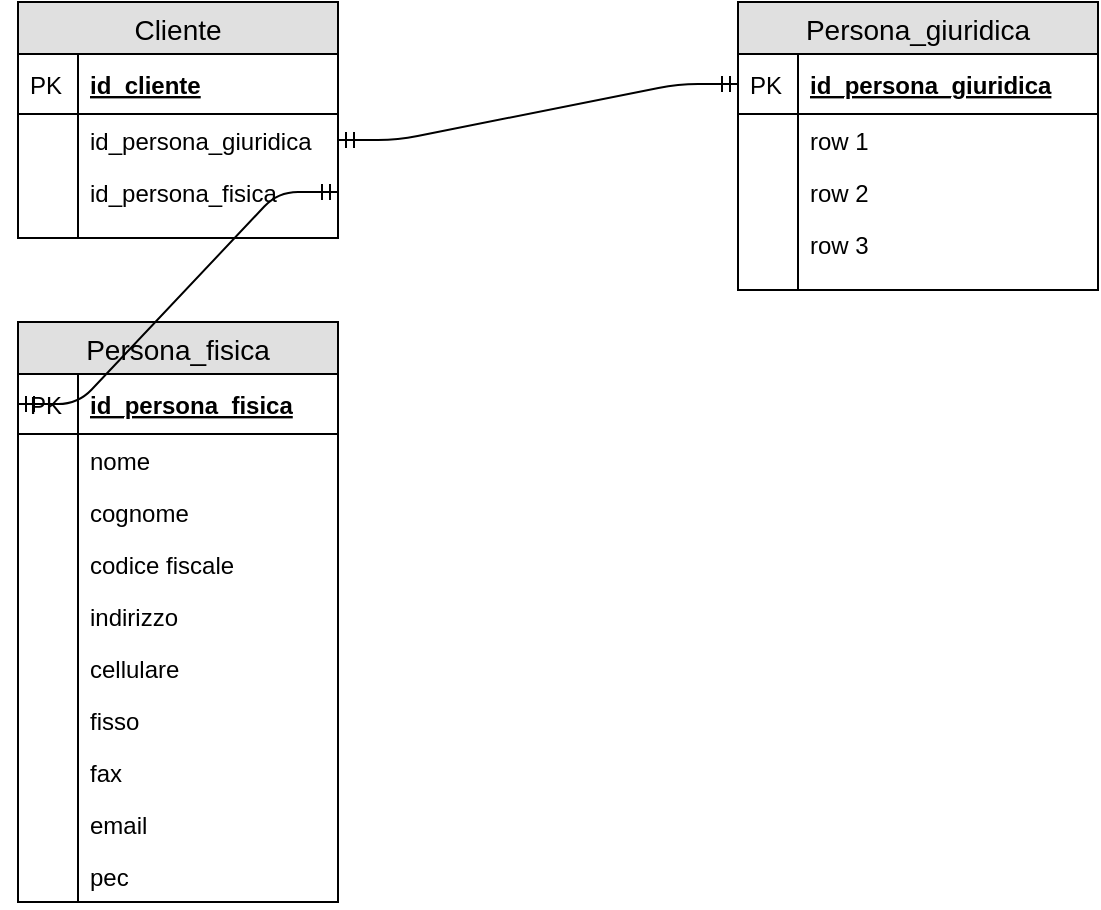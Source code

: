 <mxfile version="13.10.0" type="device" pages="2"><diagram id="ienAJ_AFTum6_xB5E_LQ" name="V1"><mxGraphModel dx="700" dy="868" grid="1" gridSize="10" guides="1" tooltips="1" connect="1" arrows="1" fold="1" page="1" pageScale="1" pageWidth="827" pageHeight="1169" math="0" shadow="0"><root><mxCell id="0"/><mxCell id="1" parent="0"/><mxCell id="M2xuPj8m0_dsNCwqNhsM-1" value="Cliente" style="swimlane;fontStyle=0;childLayout=stackLayout;horizontal=1;startSize=26;fillColor=#e0e0e0;horizontalStack=0;resizeParent=1;resizeParentMax=0;resizeLast=0;collapsible=1;marginBottom=0;swimlaneFillColor=#ffffff;align=center;fontSize=14;" parent="1" vertex="1"><mxGeometry x="40" y="10" width="160" height="118" as="geometry"/></mxCell><mxCell id="M2xuPj8m0_dsNCwqNhsM-2" value="id_cliente" style="shape=partialRectangle;top=0;left=0;right=0;bottom=1;align=left;verticalAlign=middle;fillColor=none;spacingLeft=34;spacingRight=4;overflow=hidden;rotatable=0;points=[[0,0.5],[1,0.5]];portConstraint=eastwest;dropTarget=0;fontStyle=5;fontSize=12;" parent="M2xuPj8m0_dsNCwqNhsM-1" vertex="1"><mxGeometry y="26" width="160" height="30" as="geometry"/></mxCell><mxCell id="M2xuPj8m0_dsNCwqNhsM-3" value="PK" style="shape=partialRectangle;top=0;left=0;bottom=0;fillColor=none;align=left;verticalAlign=middle;spacingLeft=4;spacingRight=4;overflow=hidden;rotatable=0;points=[];portConstraint=eastwest;part=1;fontSize=12;" parent="M2xuPj8m0_dsNCwqNhsM-2" vertex="1" connectable="0"><mxGeometry width="30" height="30" as="geometry"/></mxCell><mxCell id="M2xuPj8m0_dsNCwqNhsM-6" value="id_persona_giuridica" style="shape=partialRectangle;top=0;left=0;right=0;bottom=0;align=left;verticalAlign=top;fillColor=none;spacingLeft=34;spacingRight=4;overflow=hidden;rotatable=0;points=[[0,0.5],[1,0.5]];portConstraint=eastwest;dropTarget=0;fontSize=12;" parent="M2xuPj8m0_dsNCwqNhsM-1" vertex="1"><mxGeometry y="56" width="160" height="26" as="geometry"/></mxCell><mxCell id="M2xuPj8m0_dsNCwqNhsM-7" value="" style="shape=partialRectangle;top=0;left=0;bottom=0;fillColor=none;align=left;verticalAlign=top;spacingLeft=4;spacingRight=4;overflow=hidden;rotatable=0;points=[];portConstraint=eastwest;part=1;fontSize=12;" parent="M2xuPj8m0_dsNCwqNhsM-6" vertex="1" connectable="0"><mxGeometry width="30" height="26" as="geometry"/></mxCell><mxCell id="M2xuPj8m0_dsNCwqNhsM-8" value="id_persona_fisica" style="shape=partialRectangle;top=0;left=0;right=0;bottom=0;align=left;verticalAlign=top;fillColor=none;spacingLeft=34;spacingRight=4;overflow=hidden;rotatable=0;points=[[0,0.5],[1,0.5]];portConstraint=eastwest;dropTarget=0;fontSize=12;" parent="M2xuPj8m0_dsNCwqNhsM-1" vertex="1"><mxGeometry y="82" width="160" height="26" as="geometry"/></mxCell><mxCell id="M2xuPj8m0_dsNCwqNhsM-9" value="" style="shape=partialRectangle;top=0;left=0;bottom=0;fillColor=none;align=left;verticalAlign=top;spacingLeft=4;spacingRight=4;overflow=hidden;rotatable=0;points=[];portConstraint=eastwest;part=1;fontSize=12;" parent="M2xuPj8m0_dsNCwqNhsM-8" vertex="1" connectable="0"><mxGeometry width="30" height="26" as="geometry"/></mxCell><mxCell id="M2xuPj8m0_dsNCwqNhsM-10" value="" style="shape=partialRectangle;top=0;left=0;right=0;bottom=0;align=left;verticalAlign=top;fillColor=none;spacingLeft=34;spacingRight=4;overflow=hidden;rotatable=0;points=[[0,0.5],[1,0.5]];portConstraint=eastwest;dropTarget=0;fontSize=12;" parent="M2xuPj8m0_dsNCwqNhsM-1" vertex="1"><mxGeometry y="108" width="160" height="10" as="geometry"/></mxCell><mxCell id="M2xuPj8m0_dsNCwqNhsM-11" value="" style="shape=partialRectangle;top=0;left=0;bottom=0;fillColor=none;align=left;verticalAlign=top;spacingLeft=4;spacingRight=4;overflow=hidden;rotatable=0;points=[];portConstraint=eastwest;part=1;fontSize=12;" parent="M2xuPj8m0_dsNCwqNhsM-10" vertex="1" connectable="0"><mxGeometry width="30" height="10" as="geometry"/></mxCell><mxCell id="M2xuPj8m0_dsNCwqNhsM-13" value="Persona_fisica" style="swimlane;fontStyle=0;childLayout=stackLayout;horizontal=1;startSize=26;fillColor=#e0e0e0;horizontalStack=0;resizeParent=1;resizeParentMax=0;resizeLast=0;collapsible=1;marginBottom=0;swimlaneFillColor=#ffffff;align=center;fontSize=14;" parent="1" vertex="1"><mxGeometry x="40" y="170" width="160" height="290" as="geometry"/></mxCell><mxCell id="M2xuPj8m0_dsNCwqNhsM-14" value="id_persona_fisica" style="shape=partialRectangle;top=0;left=0;right=0;bottom=1;align=left;verticalAlign=middle;fillColor=none;spacingLeft=34;spacingRight=4;overflow=hidden;rotatable=0;points=[[0,0.5],[1,0.5]];portConstraint=eastwest;dropTarget=0;fontStyle=5;fontSize=12;" parent="M2xuPj8m0_dsNCwqNhsM-13" vertex="1"><mxGeometry y="26" width="160" height="30" as="geometry"/></mxCell><mxCell id="M2xuPj8m0_dsNCwqNhsM-15" value="PK" style="shape=partialRectangle;top=0;left=0;bottom=0;fillColor=none;align=left;verticalAlign=middle;spacingLeft=4;spacingRight=4;overflow=hidden;rotatable=0;points=[];portConstraint=eastwest;part=1;fontSize=12;" parent="M2xuPj8m0_dsNCwqNhsM-14" vertex="1" connectable="0"><mxGeometry width="30" height="30" as="geometry"/></mxCell><mxCell id="M2xuPj8m0_dsNCwqNhsM-16" value="nome" style="shape=partialRectangle;top=0;left=0;right=0;bottom=0;align=left;verticalAlign=top;fillColor=none;spacingLeft=34;spacingRight=4;overflow=hidden;rotatable=0;points=[[0,0.5],[1,0.5]];portConstraint=eastwest;dropTarget=0;fontSize=12;" parent="M2xuPj8m0_dsNCwqNhsM-13" vertex="1"><mxGeometry y="56" width="160" height="26" as="geometry"/></mxCell><mxCell id="M2xuPj8m0_dsNCwqNhsM-17" value="" style="shape=partialRectangle;top=0;left=0;bottom=0;fillColor=none;align=left;verticalAlign=top;spacingLeft=4;spacingRight=4;overflow=hidden;rotatable=0;points=[];portConstraint=eastwest;part=1;fontSize=12;" parent="M2xuPj8m0_dsNCwqNhsM-16" vertex="1" connectable="0"><mxGeometry width="30" height="26" as="geometry"/></mxCell><mxCell id="M2xuPj8m0_dsNCwqNhsM-18" value="cognome" style="shape=partialRectangle;top=0;left=0;right=0;bottom=0;align=left;verticalAlign=top;fillColor=none;spacingLeft=34;spacingRight=4;overflow=hidden;rotatable=0;points=[[0,0.5],[1,0.5]];portConstraint=eastwest;dropTarget=0;fontSize=12;" parent="M2xuPj8m0_dsNCwqNhsM-13" vertex="1"><mxGeometry y="82" width="160" height="26" as="geometry"/></mxCell><mxCell id="M2xuPj8m0_dsNCwqNhsM-19" value="" style="shape=partialRectangle;top=0;left=0;bottom=0;fillColor=none;align=left;verticalAlign=top;spacingLeft=4;spacingRight=4;overflow=hidden;rotatable=0;points=[];portConstraint=eastwest;part=1;fontSize=12;" parent="M2xuPj8m0_dsNCwqNhsM-18" vertex="1" connectable="0"><mxGeometry width="30" height="26" as="geometry"/></mxCell><mxCell id="M2xuPj8m0_dsNCwqNhsM-20" value="codice fiscale" style="shape=partialRectangle;top=0;left=0;right=0;bottom=0;align=left;verticalAlign=top;fillColor=none;spacingLeft=34;spacingRight=4;overflow=hidden;rotatable=0;points=[[0,0.5],[1,0.5]];portConstraint=eastwest;dropTarget=0;fontSize=12;" parent="M2xuPj8m0_dsNCwqNhsM-13" vertex="1"><mxGeometry y="108" width="160" height="26" as="geometry"/></mxCell><mxCell id="M2xuPj8m0_dsNCwqNhsM-21" value="" style="shape=partialRectangle;top=0;left=0;bottom=0;fillColor=none;align=left;verticalAlign=top;spacingLeft=4;spacingRight=4;overflow=hidden;rotatable=0;points=[];portConstraint=eastwest;part=1;fontSize=12;" parent="M2xuPj8m0_dsNCwqNhsM-20" vertex="1" connectable="0"><mxGeometry width="30" height="26" as="geometry"/></mxCell><mxCell id="M2xuPj8m0_dsNCwqNhsM-37" value="indirizzo" style="shape=partialRectangle;top=0;left=0;right=0;bottom=0;align=left;verticalAlign=top;fillColor=none;spacingLeft=34;spacingRight=4;overflow=hidden;rotatable=0;points=[[0,0.5],[1,0.5]];portConstraint=eastwest;dropTarget=0;fontSize=12;" parent="M2xuPj8m0_dsNCwqNhsM-13" vertex="1"><mxGeometry y="134" width="160" height="26" as="geometry"/></mxCell><mxCell id="M2xuPj8m0_dsNCwqNhsM-38" value="" style="shape=partialRectangle;top=0;left=0;bottom=0;fillColor=none;align=left;verticalAlign=top;spacingLeft=4;spacingRight=4;overflow=hidden;rotatable=0;points=[];portConstraint=eastwest;part=1;fontSize=12;" parent="M2xuPj8m0_dsNCwqNhsM-37" vertex="1" connectable="0"><mxGeometry width="30" height="26" as="geometry"/></mxCell><mxCell id="M2xuPj8m0_dsNCwqNhsM-39" value="cellulare" style="shape=partialRectangle;top=0;left=0;right=0;bottom=0;align=left;verticalAlign=top;fillColor=none;spacingLeft=34;spacingRight=4;overflow=hidden;rotatable=0;points=[[0,0.5],[1,0.5]];portConstraint=eastwest;dropTarget=0;fontSize=12;" parent="M2xuPj8m0_dsNCwqNhsM-13" vertex="1"><mxGeometry y="160" width="160" height="26" as="geometry"/></mxCell><mxCell id="M2xuPj8m0_dsNCwqNhsM-40" value="" style="shape=partialRectangle;top=0;left=0;bottom=0;fillColor=none;align=left;verticalAlign=top;spacingLeft=4;spacingRight=4;overflow=hidden;rotatable=0;points=[];portConstraint=eastwest;part=1;fontSize=12;" parent="M2xuPj8m0_dsNCwqNhsM-39" vertex="1" connectable="0"><mxGeometry width="30" height="26" as="geometry"/></mxCell><mxCell id="M2xuPj8m0_dsNCwqNhsM-41" value="fisso" style="shape=partialRectangle;top=0;left=0;right=0;bottom=0;align=left;verticalAlign=top;fillColor=none;spacingLeft=34;spacingRight=4;overflow=hidden;rotatable=0;points=[[0,0.5],[1,0.5]];portConstraint=eastwest;dropTarget=0;fontSize=12;" parent="M2xuPj8m0_dsNCwqNhsM-13" vertex="1"><mxGeometry y="186" width="160" height="26" as="geometry"/></mxCell><mxCell id="M2xuPj8m0_dsNCwqNhsM-42" value="" style="shape=partialRectangle;top=0;left=0;bottom=0;fillColor=none;align=left;verticalAlign=top;spacingLeft=4;spacingRight=4;overflow=hidden;rotatable=0;points=[];portConstraint=eastwest;part=1;fontSize=12;" parent="M2xuPj8m0_dsNCwqNhsM-41" vertex="1" connectable="0"><mxGeometry width="30" height="26" as="geometry"/></mxCell><mxCell id="M2xuPj8m0_dsNCwqNhsM-47" value="fax" style="shape=partialRectangle;top=0;left=0;right=0;bottom=0;align=left;verticalAlign=top;fillColor=none;spacingLeft=34;spacingRight=4;overflow=hidden;rotatable=0;points=[[0,0.5],[1,0.5]];portConstraint=eastwest;dropTarget=0;fontSize=12;" parent="M2xuPj8m0_dsNCwqNhsM-13" vertex="1"><mxGeometry y="212" width="160" height="26" as="geometry"/></mxCell><mxCell id="M2xuPj8m0_dsNCwqNhsM-48" value="" style="shape=partialRectangle;top=0;left=0;bottom=0;fillColor=none;align=left;verticalAlign=top;spacingLeft=4;spacingRight=4;overflow=hidden;rotatable=0;points=[];portConstraint=eastwest;part=1;fontSize=12;" parent="M2xuPj8m0_dsNCwqNhsM-47" vertex="1" connectable="0"><mxGeometry width="30" height="26" as="geometry"/></mxCell><mxCell id="M2xuPj8m0_dsNCwqNhsM-43" value="email" style="shape=partialRectangle;top=0;left=0;right=0;bottom=0;align=left;verticalAlign=top;fillColor=none;spacingLeft=34;spacingRight=4;overflow=hidden;rotatable=0;points=[[0,0.5],[1,0.5]];portConstraint=eastwest;dropTarget=0;fontSize=12;" parent="M2xuPj8m0_dsNCwqNhsM-13" vertex="1"><mxGeometry y="238" width="160" height="26" as="geometry"/></mxCell><mxCell id="M2xuPj8m0_dsNCwqNhsM-44" value="" style="shape=partialRectangle;top=0;left=0;bottom=0;fillColor=none;align=left;verticalAlign=top;spacingLeft=4;spacingRight=4;overflow=hidden;rotatable=0;points=[];portConstraint=eastwest;part=1;fontSize=12;" parent="M2xuPj8m0_dsNCwqNhsM-43" vertex="1" connectable="0"><mxGeometry width="30" height="26" as="geometry"/></mxCell><mxCell id="M2xuPj8m0_dsNCwqNhsM-45" value="pec" style="shape=partialRectangle;top=0;left=0;right=0;bottom=0;align=left;verticalAlign=top;fillColor=none;spacingLeft=34;spacingRight=4;overflow=hidden;rotatable=0;points=[[0,0.5],[1,0.5]];portConstraint=eastwest;dropTarget=0;fontSize=12;" parent="M2xuPj8m0_dsNCwqNhsM-13" vertex="1"><mxGeometry y="264" width="160" height="26" as="geometry"/></mxCell><mxCell id="M2xuPj8m0_dsNCwqNhsM-46" value="" style="shape=partialRectangle;top=0;left=0;bottom=0;fillColor=none;align=left;verticalAlign=top;spacingLeft=4;spacingRight=4;overflow=hidden;rotatable=0;points=[];portConstraint=eastwest;part=1;fontSize=12;" parent="M2xuPj8m0_dsNCwqNhsM-45" vertex="1" connectable="0"><mxGeometry width="30" height="26" as="geometry"/></mxCell><mxCell id="M2xuPj8m0_dsNCwqNhsM-24" value="Persona_giuridica" style="swimlane;fontStyle=0;childLayout=stackLayout;horizontal=1;startSize=26;fillColor=#e0e0e0;horizontalStack=0;resizeParent=1;resizeParentMax=0;resizeLast=0;collapsible=1;marginBottom=0;swimlaneFillColor=#ffffff;align=center;fontSize=14;" parent="1" vertex="1"><mxGeometry x="400" y="10" width="180" height="144" as="geometry"/></mxCell><mxCell id="M2xuPj8m0_dsNCwqNhsM-25" value="id_persona_giuridica" style="shape=partialRectangle;top=0;left=0;right=0;bottom=1;align=left;verticalAlign=middle;fillColor=none;spacingLeft=34;spacingRight=4;overflow=hidden;rotatable=0;points=[[0,0.5],[1,0.5]];portConstraint=eastwest;dropTarget=0;fontStyle=5;fontSize=12;" parent="M2xuPj8m0_dsNCwqNhsM-24" vertex="1"><mxGeometry y="26" width="180" height="30" as="geometry"/></mxCell><mxCell id="M2xuPj8m0_dsNCwqNhsM-26" value="PK" style="shape=partialRectangle;top=0;left=0;bottom=0;fillColor=none;align=left;verticalAlign=middle;spacingLeft=4;spacingRight=4;overflow=hidden;rotatable=0;points=[];portConstraint=eastwest;part=1;fontSize=12;" parent="M2xuPj8m0_dsNCwqNhsM-25" vertex="1" connectable="0"><mxGeometry width="30" height="30" as="geometry"/></mxCell><mxCell id="M2xuPj8m0_dsNCwqNhsM-27" value="row 1" style="shape=partialRectangle;top=0;left=0;right=0;bottom=0;align=left;verticalAlign=top;fillColor=none;spacingLeft=34;spacingRight=4;overflow=hidden;rotatable=0;points=[[0,0.5],[1,0.5]];portConstraint=eastwest;dropTarget=0;fontSize=12;" parent="M2xuPj8m0_dsNCwqNhsM-24" vertex="1"><mxGeometry y="56" width="180" height="26" as="geometry"/></mxCell><mxCell id="M2xuPj8m0_dsNCwqNhsM-28" value="" style="shape=partialRectangle;top=0;left=0;bottom=0;fillColor=none;align=left;verticalAlign=top;spacingLeft=4;spacingRight=4;overflow=hidden;rotatable=0;points=[];portConstraint=eastwest;part=1;fontSize=12;" parent="M2xuPj8m0_dsNCwqNhsM-27" vertex="1" connectable="0"><mxGeometry width="30" height="26" as="geometry"/></mxCell><mxCell id="M2xuPj8m0_dsNCwqNhsM-29" value="row 2" style="shape=partialRectangle;top=0;left=0;right=0;bottom=0;align=left;verticalAlign=top;fillColor=none;spacingLeft=34;spacingRight=4;overflow=hidden;rotatable=0;points=[[0,0.5],[1,0.5]];portConstraint=eastwest;dropTarget=0;fontSize=12;" parent="M2xuPj8m0_dsNCwqNhsM-24" vertex="1"><mxGeometry y="82" width="180" height="26" as="geometry"/></mxCell><mxCell id="M2xuPj8m0_dsNCwqNhsM-30" value="" style="shape=partialRectangle;top=0;left=0;bottom=0;fillColor=none;align=left;verticalAlign=top;spacingLeft=4;spacingRight=4;overflow=hidden;rotatable=0;points=[];portConstraint=eastwest;part=1;fontSize=12;" parent="M2xuPj8m0_dsNCwqNhsM-29" vertex="1" connectable="0"><mxGeometry width="30" height="26" as="geometry"/></mxCell><mxCell id="M2xuPj8m0_dsNCwqNhsM-31" value="row 3" style="shape=partialRectangle;top=0;left=0;right=0;bottom=0;align=left;verticalAlign=top;fillColor=none;spacingLeft=34;spacingRight=4;overflow=hidden;rotatable=0;points=[[0,0.5],[1,0.5]];portConstraint=eastwest;dropTarget=0;fontSize=12;" parent="M2xuPj8m0_dsNCwqNhsM-24" vertex="1"><mxGeometry y="108" width="180" height="26" as="geometry"/></mxCell><mxCell id="M2xuPj8m0_dsNCwqNhsM-32" value="" style="shape=partialRectangle;top=0;left=0;bottom=0;fillColor=none;align=left;verticalAlign=top;spacingLeft=4;spacingRight=4;overflow=hidden;rotatable=0;points=[];portConstraint=eastwest;part=1;fontSize=12;" parent="M2xuPj8m0_dsNCwqNhsM-31" vertex="1" connectable="0"><mxGeometry width="30" height="26" as="geometry"/></mxCell><mxCell id="M2xuPj8m0_dsNCwqNhsM-33" value="" style="shape=partialRectangle;top=0;left=0;right=0;bottom=0;align=left;verticalAlign=top;fillColor=none;spacingLeft=34;spacingRight=4;overflow=hidden;rotatable=0;points=[[0,0.5],[1,0.5]];portConstraint=eastwest;dropTarget=0;fontSize=12;" parent="M2xuPj8m0_dsNCwqNhsM-24" vertex="1"><mxGeometry y="134" width="180" height="10" as="geometry"/></mxCell><mxCell id="M2xuPj8m0_dsNCwqNhsM-34" value="" style="shape=partialRectangle;top=0;left=0;bottom=0;fillColor=none;align=left;verticalAlign=top;spacingLeft=4;spacingRight=4;overflow=hidden;rotatable=0;points=[];portConstraint=eastwest;part=1;fontSize=12;" parent="M2xuPj8m0_dsNCwqNhsM-33" vertex="1" connectable="0"><mxGeometry width="30" height="10" as="geometry"/></mxCell><mxCell id="M2xuPj8m0_dsNCwqNhsM-35" value="" style="edgeStyle=entityRelationEdgeStyle;fontSize=12;html=1;endArrow=ERmandOne;startArrow=ERmandOne;exitX=1;exitY=0.5;exitDx=0;exitDy=0;entryX=0;entryY=0.5;entryDx=0;entryDy=0;" parent="1" source="M2xuPj8m0_dsNCwqNhsM-6" target="M2xuPj8m0_dsNCwqNhsM-25" edge="1"><mxGeometry width="100" height="100" relative="1" as="geometry"><mxPoint x="90" y="470" as="sourcePoint"/><mxPoint x="190" y="370" as="targetPoint"/></mxGeometry></mxCell><mxCell id="M2xuPj8m0_dsNCwqNhsM-49" value="" style="edgeStyle=entityRelationEdgeStyle;fontSize=12;html=1;endArrow=ERmandOne;startArrow=ERmandOne;exitX=1;exitY=0.5;exitDx=0;exitDy=0;entryX=0;entryY=0.5;entryDx=0;entryDy=0;" parent="1" source="M2xuPj8m0_dsNCwqNhsM-8" target="M2xuPj8m0_dsNCwqNhsM-14" edge="1"><mxGeometry width="100" height="100" relative="1" as="geometry"><mxPoint x="180" y="89" as="sourcePoint"/><mxPoint x="260" y="210" as="targetPoint"/></mxGeometry></mxCell></root></mxGraphModel></diagram><diagram id="bCJ4tQLP3BqlUrZtOXAM" name="V2"><mxGraphModel dx="1422" dy="916" grid="1" gridSize="10" guides="1" tooltips="1" connect="1" arrows="1" fold="1" page="1" pageScale="1" pageWidth="827" pageHeight="1169" math="0" shadow="0"><root><mxCell id="xfbSWt5w6XTLWGmFtfLV-0"/><mxCell id="xfbSWt5w6XTLWGmFtfLV-1" parent="xfbSWt5w6XTLWGmFtfLV-0"/><mxCell id="RfRGQmT9LjFtJX3vkf5Z-0" value="Customers" style="shape=table;startSize=30;container=1;collapsible=1;childLayout=tableLayout;fixedRows=1;rowLines=0;fontStyle=0;align=center;resizeLast=1;" vertex="1" parent="xfbSWt5w6XTLWGmFtfLV-1"><mxGeometry x="320" y="10" width="180" height="300" as="geometry"/></mxCell><mxCell id="RfRGQmT9LjFtJX3vkf5Z-1" value="" style="shape=partialRectangle;collapsible=0;dropTarget=0;pointerEvents=0;fillColor=none;points=[[0,0.5],[1,0.5]];portConstraint=eastwest;top=0;left=0;right=0;bottom=1;" vertex="1" parent="RfRGQmT9LjFtJX3vkf5Z-0"><mxGeometry y="30" width="180" height="30" as="geometry"/></mxCell><mxCell id="RfRGQmT9LjFtJX3vkf5Z-2" value="PK" style="shape=partialRectangle;overflow=hidden;connectable=0;fillColor=none;top=0;left=0;bottom=0;right=0;fontStyle=1;" vertex="1" parent="RfRGQmT9LjFtJX3vkf5Z-1"><mxGeometry width="30" height="30" as="geometry"/></mxCell><mxCell id="RfRGQmT9LjFtJX3vkf5Z-3" value="customer_id int NOT NULL " style="shape=partialRectangle;overflow=hidden;connectable=0;fillColor=none;top=0;left=0;bottom=0;right=0;align=left;spacingLeft=6;fontStyle=5;" vertex="1" parent="RfRGQmT9LjFtJX3vkf5Z-1"><mxGeometry x="30" width="150" height="30" as="geometry"/></mxCell><mxCell id="RfRGQmT9LjFtJX3vkf5Z-4" value="" style="shape=partialRectangle;collapsible=0;dropTarget=0;pointerEvents=0;fillColor=none;points=[[0,0.5],[1,0.5]];portConstraint=eastwest;top=0;left=0;right=0;bottom=0;" vertex="1" parent="RfRGQmT9LjFtJX3vkf5Z-0"><mxGeometry y="60" width="180" height="30" as="geometry"/></mxCell><mxCell id="RfRGQmT9LjFtJX3vkf5Z-5" value="" style="shape=partialRectangle;overflow=hidden;connectable=0;fillColor=none;top=0;left=0;bottom=0;right=0;" vertex="1" parent="RfRGQmT9LjFtJX3vkf5Z-4"><mxGeometry width="30" height="30" as="geometry"/></mxCell><mxCell id="RfRGQmT9LjFtJX3vkf5Z-6" value="id_persona_fisica" style="shape=partialRectangle;overflow=hidden;connectable=0;fillColor=none;top=0;left=0;bottom=0;right=0;align=left;spacingLeft=6;" vertex="1" parent="RfRGQmT9LjFtJX3vkf5Z-4"><mxGeometry x="30" width="150" height="30" as="geometry"/></mxCell><mxCell id="RfRGQmT9LjFtJX3vkf5Z-104" value="" style="shape=partialRectangle;collapsible=0;dropTarget=0;pointerEvents=0;fillColor=none;points=[[0,0.5],[1,0.5]];portConstraint=eastwest;top=0;left=0;right=0;bottom=0;" vertex="1" parent="RfRGQmT9LjFtJX3vkf5Z-0"><mxGeometry y="90" width="180" height="30" as="geometry"/></mxCell><mxCell id="RfRGQmT9LjFtJX3vkf5Z-105" value="" style="shape=partialRectangle;overflow=hidden;connectable=0;fillColor=none;top=0;left=0;bottom=0;right=0;" vertex="1" parent="RfRGQmT9LjFtJX3vkf5Z-104"><mxGeometry width="30" height="30" as="geometry"/></mxCell><mxCell id="RfRGQmT9LjFtJX3vkf5Z-106" value="id_persona_giuridica" style="shape=partialRectangle;overflow=hidden;connectable=0;fillColor=none;top=0;left=0;bottom=0;right=0;align=left;spacingLeft=6;" vertex="1" parent="RfRGQmT9LjFtJX3vkf5Z-104"><mxGeometry x="30" width="150" height="30" as="geometry"/></mxCell><mxCell id="RfRGQmT9LjFtJX3vkf5Z-107" value="" style="shape=partialRectangle;collapsible=0;dropTarget=0;pointerEvents=0;fillColor=none;points=[[0,0.5],[1,0.5]];portConstraint=eastwest;top=0;left=0;right=0;bottom=0;" vertex="1" parent="RfRGQmT9LjFtJX3vkf5Z-0"><mxGeometry y="120" width="180" height="30" as="geometry"/></mxCell><mxCell id="RfRGQmT9LjFtJX3vkf5Z-108" value="" style="shape=partialRectangle;overflow=hidden;connectable=0;fillColor=none;top=0;left=0;bottom=0;right=0;" vertex="1" parent="RfRGQmT9LjFtJX3vkf5Z-107"><mxGeometry width="30" height="30" as="geometry"/></mxCell><mxCell id="RfRGQmT9LjFtJX3vkf5Z-109" value="id_recapiti" style="shape=partialRectangle;overflow=hidden;connectable=0;fillColor=none;top=0;left=0;bottom=0;right=0;align=left;spacingLeft=6;" vertex="1" parent="RfRGQmT9LjFtJX3vkf5Z-107"><mxGeometry x="30" width="150" height="30" as="geometry"/></mxCell><mxCell id="RfRGQmT9LjFtJX3vkf5Z-110" value="" style="shape=partialRectangle;collapsible=0;dropTarget=0;pointerEvents=0;fillColor=none;points=[[0,0.5],[1,0.5]];portConstraint=eastwest;top=0;left=0;right=0;bottom=0;" vertex="1" parent="RfRGQmT9LjFtJX3vkf5Z-0"><mxGeometry y="150" width="180" height="30" as="geometry"/></mxCell><mxCell id="RfRGQmT9LjFtJX3vkf5Z-111" value="" style="shape=partialRectangle;overflow=hidden;connectable=0;fillColor=none;top=0;left=0;bottom=0;right=0;" vertex="1" parent="RfRGQmT9LjFtJX3vkf5Z-110"><mxGeometry width="30" height="30" as="geometry"/></mxCell><mxCell id="RfRGQmT9LjFtJX3vkf5Z-112" value="id_indirizzo" style="shape=partialRectangle;overflow=hidden;connectable=0;fillColor=none;top=0;left=0;bottom=0;right=0;align=left;spacingLeft=6;" vertex="1" parent="RfRGQmT9LjFtJX3vkf5Z-110"><mxGeometry x="30" width="150" height="30" as="geometry"/></mxCell><mxCell id="RfRGQmT9LjFtJX3vkf5Z-119" value="" style="shape=partialRectangle;collapsible=0;dropTarget=0;pointerEvents=0;fillColor=none;points=[[0,0.5],[1,0.5]];portConstraint=eastwest;top=0;left=0;right=0;bottom=0;" vertex="1" parent="RfRGQmT9LjFtJX3vkf5Z-0"><mxGeometry y="180" width="180" height="30" as="geometry"/></mxCell><mxCell id="RfRGQmT9LjFtJX3vkf5Z-120" value="" style="shape=partialRectangle;overflow=hidden;connectable=0;fillColor=none;top=0;left=0;bottom=0;right=0;" vertex="1" parent="RfRGQmT9LjFtJX3vkf5Z-119"><mxGeometry width="30" height="30" as="geometry"/></mxCell><mxCell id="RfRGQmT9LjFtJX3vkf5Z-121" value="active" style="shape=partialRectangle;overflow=hidden;connectable=0;fillColor=none;top=0;left=0;bottom=0;right=0;align=left;spacingLeft=6;" vertex="1" parent="RfRGQmT9LjFtJX3vkf5Z-119"><mxGeometry x="30" width="150" height="30" as="geometry"/></mxCell><mxCell id="RfRGQmT9LjFtJX3vkf5Z-122" value="" style="shape=partialRectangle;collapsible=0;dropTarget=0;pointerEvents=0;fillColor=none;points=[[0,0.5],[1,0.5]];portConstraint=eastwest;top=0;left=0;right=0;bottom=0;" vertex="1" parent="RfRGQmT9LjFtJX3vkf5Z-0"><mxGeometry y="210" width="180" height="30" as="geometry"/></mxCell><mxCell id="RfRGQmT9LjFtJX3vkf5Z-123" value="" style="shape=partialRectangle;overflow=hidden;connectable=0;fillColor=none;top=0;left=0;bottom=0;right=0;" vertex="1" parent="RfRGQmT9LjFtJX3vkf5Z-122"><mxGeometry width="30" height="30" as="geometry"/></mxCell><mxCell id="RfRGQmT9LjFtJX3vkf5Z-124" value="customer_type" style="shape=partialRectangle;overflow=hidden;connectable=0;fillColor=none;top=0;left=0;bottom=0;right=0;align=left;spacingLeft=6;" vertex="1" parent="RfRGQmT9LjFtJX3vkf5Z-122"><mxGeometry x="30" width="150" height="30" as="geometry"/></mxCell><mxCell id="RfRGQmT9LjFtJX3vkf5Z-7" value="physical_person" style="shape=table;startSize=30;container=1;collapsible=1;childLayout=tableLayout;fixedRows=1;rowLines=0;fontStyle=0;align=center;resizeLast=1;" vertex="1" parent="xfbSWt5w6XTLWGmFtfLV-1"><mxGeometry x="560" y="10" width="250" height="220" as="geometry"/></mxCell><mxCell id="RfRGQmT9LjFtJX3vkf5Z-8" value="" style="shape=partialRectangle;collapsible=0;dropTarget=0;pointerEvents=0;fillColor=none;points=[[0,0.5],[1,0.5]];portConstraint=eastwest;top=0;left=0;right=0;bottom=1;" vertex="1" parent="RfRGQmT9LjFtJX3vkf5Z-7"><mxGeometry y="30" width="250" height="30" as="geometry"/></mxCell><mxCell id="RfRGQmT9LjFtJX3vkf5Z-9" value="PK" style="shape=partialRectangle;overflow=hidden;connectable=0;fillColor=none;top=0;left=0;bottom=0;right=0;fontStyle=1;" vertex="1" parent="RfRGQmT9LjFtJX3vkf5Z-8"><mxGeometry width="30" height="30" as="geometry"/></mxCell><mxCell id="RfRGQmT9LjFtJX3vkf5Z-10" value="customer_id int NOT NULL " style="shape=partialRectangle;overflow=hidden;connectable=0;fillColor=none;top=0;left=0;bottom=0;right=0;align=left;spacingLeft=6;fontStyle=5;" vertex="1" parent="RfRGQmT9LjFtJX3vkf5Z-8"><mxGeometry x="30" width="220" height="30" as="geometry"/></mxCell><mxCell id="RfRGQmT9LjFtJX3vkf5Z-11" value="" style="shape=partialRectangle;collapsible=0;dropTarget=0;pointerEvents=0;fillColor=none;points=[[0,0.5],[1,0.5]];portConstraint=eastwest;top=0;left=0;right=0;bottom=0;" vertex="1" parent="RfRGQmT9LjFtJX3vkf5Z-7"><mxGeometry y="60" width="250" height="30" as="geometry"/></mxCell><mxCell id="RfRGQmT9LjFtJX3vkf5Z-12" value="" style="shape=partialRectangle;overflow=hidden;connectable=0;fillColor=none;top=0;left=0;bottom=0;right=0;" vertex="1" parent="RfRGQmT9LjFtJX3vkf5Z-11"><mxGeometry width="30" height="30" as="geometry"/></mxCell><mxCell id="RfRGQmT9LjFtJX3vkf5Z-13" value="nome" style="shape=partialRectangle;overflow=hidden;connectable=0;fillColor=none;top=0;left=0;bottom=0;right=0;align=left;spacingLeft=6;" vertex="1" parent="RfRGQmT9LjFtJX3vkf5Z-11"><mxGeometry x="30" width="220" height="30" as="geometry"/></mxCell><mxCell id="RfRGQmT9LjFtJX3vkf5Z-14" value="" style="shape=partialRectangle;collapsible=0;dropTarget=0;pointerEvents=0;fillColor=none;points=[[0,0.5],[1,0.5]];portConstraint=eastwest;top=0;left=0;right=0;bottom=0;" vertex="1" parent="RfRGQmT9LjFtJX3vkf5Z-7"><mxGeometry y="90" width="250" height="30" as="geometry"/></mxCell><mxCell id="RfRGQmT9LjFtJX3vkf5Z-15" value="" style="shape=partialRectangle;overflow=hidden;connectable=0;fillColor=none;top=0;left=0;bottom=0;right=0;" vertex="1" parent="RfRGQmT9LjFtJX3vkf5Z-14"><mxGeometry width="30" height="30" as="geometry"/></mxCell><mxCell id="RfRGQmT9LjFtJX3vkf5Z-16" value="cognome" style="shape=partialRectangle;overflow=hidden;connectable=0;fillColor=none;top=0;left=0;bottom=0;right=0;align=left;spacingLeft=6;" vertex="1" parent="RfRGQmT9LjFtJX3vkf5Z-14"><mxGeometry x="30" width="220" height="30" as="geometry"/></mxCell><mxCell id="RfRGQmT9LjFtJX3vkf5Z-17" value="" style="shape=partialRectangle;collapsible=0;dropTarget=0;pointerEvents=0;fillColor=none;points=[[0,0.5],[1,0.5]];portConstraint=eastwest;top=0;left=0;right=0;bottom=0;" vertex="1" parent="RfRGQmT9LjFtJX3vkf5Z-7"><mxGeometry y="120" width="250" height="30" as="geometry"/></mxCell><mxCell id="RfRGQmT9LjFtJX3vkf5Z-18" value="" style="shape=partialRectangle;overflow=hidden;connectable=0;fillColor=none;top=0;left=0;bottom=0;right=0;" vertex="1" parent="RfRGQmT9LjFtJX3vkf5Z-17"><mxGeometry width="30" height="30" as="geometry"/></mxCell><mxCell id="RfRGQmT9LjFtJX3vkf5Z-19" value="codice fiscale" style="shape=partialRectangle;overflow=hidden;connectable=0;fillColor=none;top=0;left=0;bottom=0;right=0;align=left;spacingLeft=6;" vertex="1" parent="RfRGQmT9LjFtJX3vkf5Z-17"><mxGeometry x="30" width="220" height="30" as="geometry"/></mxCell><mxCell id="RfRGQmT9LjFtJX3vkf5Z-20" value="" style="shape=partialRectangle;collapsible=0;dropTarget=0;pointerEvents=0;fillColor=none;points=[[0,0.5],[1,0.5]];portConstraint=eastwest;top=0;left=0;right=0;bottom=0;" vertex="1" parent="RfRGQmT9LjFtJX3vkf5Z-7"><mxGeometry y="150" width="250" height="30" as="geometry"/></mxCell><mxCell id="RfRGQmT9LjFtJX3vkf5Z-21" value="" style="shape=partialRectangle;overflow=hidden;connectable=0;fillColor=none;top=0;left=0;bottom=0;right=0;" vertex="1" parent="RfRGQmT9LjFtJX3vkf5Z-20"><mxGeometry width="30" height="30" as="geometry"/></mxCell><mxCell id="RfRGQmT9LjFtJX3vkf5Z-22" value="id_indirizzo" style="shape=partialRectangle;overflow=hidden;connectable=0;fillColor=none;top=0;left=0;bottom=0;right=0;align=left;spacingLeft=6;" vertex="1" parent="RfRGQmT9LjFtJX3vkf5Z-20"><mxGeometry x="30" width="220" height="30" as="geometry"/></mxCell><mxCell id="RfRGQmT9LjFtJX3vkf5Z-35" value="" style="shape=partialRectangle;collapsible=0;dropTarget=0;pointerEvents=0;fillColor=none;points=[[0,0.5],[1,0.5]];portConstraint=eastwest;top=0;left=0;right=0;bottom=0;" vertex="1" parent="RfRGQmT9LjFtJX3vkf5Z-7"><mxGeometry y="180" width="250" height="30" as="geometry"/></mxCell><mxCell id="RfRGQmT9LjFtJX3vkf5Z-36" value="" style="shape=partialRectangle;overflow=hidden;connectable=0;fillColor=none;top=0;left=0;bottom=0;right=0;" vertex="1" parent="RfRGQmT9LjFtJX3vkf5Z-35"><mxGeometry width="30" height="30" as="geometry"/></mxCell><mxCell id="RfRGQmT9LjFtJX3vkf5Z-37" value="id_recapiti" style="shape=partialRectangle;overflow=hidden;connectable=0;fillColor=none;top=0;left=0;bottom=0;right=0;align=left;spacingLeft=6;" vertex="1" parent="RfRGQmT9LjFtJX3vkf5Z-35"><mxGeometry x="30" width="220" height="30" as="geometry"/></mxCell><mxCell id="RfRGQmT9LjFtJX3vkf5Z-38" value="legal_person" style="shape=table;startSize=30;container=1;collapsible=1;childLayout=tableLayout;fixedRows=1;rowLines=0;fontStyle=0;align=center;resizeLast=1;" vertex="1" parent="xfbSWt5w6XTLWGmFtfLV-1"><mxGeometry x="10" y="10" width="250" height="190" as="geometry"/></mxCell><mxCell id="RfRGQmT9LjFtJX3vkf5Z-39" value="" style="shape=partialRectangle;collapsible=0;dropTarget=0;pointerEvents=0;fillColor=none;points=[[0,0.5],[1,0.5]];portConstraint=eastwest;top=0;left=0;right=0;bottom=1;" vertex="1" parent="RfRGQmT9LjFtJX3vkf5Z-38"><mxGeometry y="30" width="250" height="30" as="geometry"/></mxCell><mxCell id="RfRGQmT9LjFtJX3vkf5Z-40" value="PK" style="shape=partialRectangle;overflow=hidden;connectable=0;fillColor=none;top=0;left=0;bottom=0;right=0;fontStyle=1;" vertex="1" parent="RfRGQmT9LjFtJX3vkf5Z-39"><mxGeometry width="30" height="30" as="geometry"/></mxCell><mxCell id="RfRGQmT9LjFtJX3vkf5Z-41" value="customer_id int NOT NULL " style="shape=partialRectangle;overflow=hidden;connectable=0;fillColor=none;top=0;left=0;bottom=0;right=0;align=left;spacingLeft=6;fontStyle=5;" vertex="1" parent="RfRGQmT9LjFtJX3vkf5Z-39"><mxGeometry x="30" width="220" height="30" as="geometry"/></mxCell><mxCell id="RfRGQmT9LjFtJX3vkf5Z-42" value="" style="shape=partialRectangle;collapsible=0;dropTarget=0;pointerEvents=0;fillColor=none;points=[[0,0.5],[1,0.5]];portConstraint=eastwest;top=0;left=0;right=0;bottom=0;" vertex="1" parent="RfRGQmT9LjFtJX3vkf5Z-38"><mxGeometry y="60" width="250" height="30" as="geometry"/></mxCell><mxCell id="RfRGQmT9LjFtJX3vkf5Z-43" value="" style="shape=partialRectangle;overflow=hidden;connectable=0;fillColor=none;top=0;left=0;bottom=0;right=0;" vertex="1" parent="RfRGQmT9LjFtJX3vkf5Z-42"><mxGeometry width="30" height="30" as="geometry"/></mxCell><mxCell id="RfRGQmT9LjFtJX3vkf5Z-44" value="nome" style="shape=partialRectangle;overflow=hidden;connectable=0;fillColor=none;top=0;left=0;bottom=0;right=0;align=left;spacingLeft=6;" vertex="1" parent="RfRGQmT9LjFtJX3vkf5Z-42"><mxGeometry x="30" width="220" height="30" as="geometry"/></mxCell><mxCell id="RfRGQmT9LjFtJX3vkf5Z-45" value="" style="shape=partialRectangle;collapsible=0;dropTarget=0;pointerEvents=0;fillColor=none;points=[[0,0.5],[1,0.5]];portConstraint=eastwest;top=0;left=0;right=0;bottom=0;" vertex="1" parent="RfRGQmT9LjFtJX3vkf5Z-38"><mxGeometry y="90" width="250" height="30" as="geometry"/></mxCell><mxCell id="RfRGQmT9LjFtJX3vkf5Z-46" value="" style="shape=partialRectangle;overflow=hidden;connectable=0;fillColor=none;top=0;left=0;bottom=0;right=0;" vertex="1" parent="RfRGQmT9LjFtJX3vkf5Z-45"><mxGeometry width="30" height="30" as="geometry"/></mxCell><mxCell id="RfRGQmT9LjFtJX3vkf5Z-47" value="partita iva" style="shape=partialRectangle;overflow=hidden;connectable=0;fillColor=none;top=0;left=0;bottom=0;right=0;align=left;spacingLeft=6;" vertex="1" parent="RfRGQmT9LjFtJX3vkf5Z-45"><mxGeometry x="30" width="220" height="30" as="geometry"/></mxCell><mxCell id="RfRGQmT9LjFtJX3vkf5Z-48" value="" style="shape=partialRectangle;collapsible=0;dropTarget=0;pointerEvents=0;fillColor=none;points=[[0,0.5],[1,0.5]];portConstraint=eastwest;top=0;left=0;right=0;bottom=0;" vertex="1" parent="RfRGQmT9LjFtJX3vkf5Z-38"><mxGeometry y="120" width="250" height="30" as="geometry"/></mxCell><mxCell id="RfRGQmT9LjFtJX3vkf5Z-49" value="" style="shape=partialRectangle;overflow=hidden;connectable=0;fillColor=none;top=0;left=0;bottom=0;right=0;" vertex="1" parent="RfRGQmT9LjFtJX3vkf5Z-48"><mxGeometry width="30" height="30" as="geometry"/></mxCell><mxCell id="RfRGQmT9LjFtJX3vkf5Z-50" value="id_indirizzo" style="shape=partialRectangle;overflow=hidden;connectable=0;fillColor=none;top=0;left=0;bottom=0;right=0;align=left;spacingLeft=6;" vertex="1" parent="RfRGQmT9LjFtJX3vkf5Z-48"><mxGeometry x="30" width="220" height="30" as="geometry"/></mxCell><mxCell id="RfRGQmT9LjFtJX3vkf5Z-51" value="" style="shape=partialRectangle;collapsible=0;dropTarget=0;pointerEvents=0;fillColor=none;points=[[0,0.5],[1,0.5]];portConstraint=eastwest;top=0;left=0;right=0;bottom=0;" vertex="1" parent="RfRGQmT9LjFtJX3vkf5Z-38"><mxGeometry y="150" width="250" height="30" as="geometry"/></mxCell><mxCell id="RfRGQmT9LjFtJX3vkf5Z-52" value="" style="shape=partialRectangle;overflow=hidden;connectable=0;fillColor=none;top=0;left=0;bottom=0;right=0;" vertex="1" parent="RfRGQmT9LjFtJX3vkf5Z-51"><mxGeometry width="30" height="30" as="geometry"/></mxCell><mxCell id="RfRGQmT9LjFtJX3vkf5Z-53" value="id_recapiti" style="shape=partialRectangle;overflow=hidden;connectable=0;fillColor=none;top=0;left=0;bottom=0;right=0;align=left;spacingLeft=6;" vertex="1" parent="RfRGQmT9LjFtJX3vkf5Z-51"><mxGeometry x="30" width="220" height="30" as="geometry"/></mxCell><mxCell id="RfRGQmT9LjFtJX3vkf5Z-63" value="address" style="shape=table;startSize=30;container=1;collapsible=1;childLayout=tableLayout;fixedRows=1;rowLines=0;fontStyle=0;align=center;resizeLast=1;" vertex="1" parent="xfbSWt5w6XTLWGmFtfLV-1"><mxGeometry x="280" y="290" width="180" height="250" as="geometry"/></mxCell><mxCell id="RfRGQmT9LjFtJX3vkf5Z-64" value="" style="shape=partialRectangle;collapsible=0;dropTarget=0;pointerEvents=0;fillColor=none;top=0;left=0;bottom=1;right=0;points=[[0,0.5],[1,0.5]];portConstraint=eastwest;" vertex="1" parent="RfRGQmT9LjFtJX3vkf5Z-63"><mxGeometry y="30" width="180" height="30" as="geometry"/></mxCell><mxCell id="RfRGQmT9LjFtJX3vkf5Z-65" value="PK" style="shape=partialRectangle;connectable=0;fillColor=none;top=0;left=0;bottom=0;right=0;fontStyle=1;overflow=hidden;" vertex="1" parent="RfRGQmT9LjFtJX3vkf5Z-64"><mxGeometry width="30" height="30" as="geometry"/></mxCell><mxCell id="RfRGQmT9LjFtJX3vkf5Z-66" value="UniqueID" style="shape=partialRectangle;connectable=0;fillColor=none;top=0;left=0;bottom=0;right=0;align=left;spacingLeft=6;fontStyle=5;overflow=hidden;" vertex="1" parent="RfRGQmT9LjFtJX3vkf5Z-64"><mxGeometry x="30" width="150" height="30" as="geometry"/></mxCell><mxCell id="RfRGQmT9LjFtJX3vkf5Z-67" value="" style="shape=partialRectangle;collapsible=0;dropTarget=0;pointerEvents=0;fillColor=none;top=0;left=0;bottom=0;right=0;points=[[0,0.5],[1,0.5]];portConstraint=eastwest;" vertex="1" parent="RfRGQmT9LjFtJX3vkf5Z-63"><mxGeometry y="60" width="180" height="30" as="geometry"/></mxCell><mxCell id="RfRGQmT9LjFtJX3vkf5Z-68" value="" style="shape=partialRectangle;connectable=0;fillColor=none;top=0;left=0;bottom=0;right=0;editable=1;overflow=hidden;" vertex="1" parent="RfRGQmT9LjFtJX3vkf5Z-67"><mxGeometry width="30" height="30" as="geometry"/></mxCell><mxCell id="RfRGQmT9LjFtJX3vkf5Z-69" value="Via" style="shape=partialRectangle;connectable=0;fillColor=none;top=0;left=0;bottom=0;right=0;align=left;spacingLeft=6;overflow=hidden;" vertex="1" parent="RfRGQmT9LjFtJX3vkf5Z-67"><mxGeometry x="30" width="150" height="30" as="geometry"/></mxCell><mxCell id="RfRGQmT9LjFtJX3vkf5Z-70" value="" style="shape=partialRectangle;collapsible=0;dropTarget=0;pointerEvents=0;fillColor=none;top=0;left=0;bottom=0;right=0;points=[[0,0.5],[1,0.5]];portConstraint=eastwest;" vertex="1" parent="RfRGQmT9LjFtJX3vkf5Z-63"><mxGeometry y="90" width="180" height="30" as="geometry"/></mxCell><mxCell id="RfRGQmT9LjFtJX3vkf5Z-71" value="" style="shape=partialRectangle;connectable=0;fillColor=none;top=0;left=0;bottom=0;right=0;editable=1;overflow=hidden;" vertex="1" parent="RfRGQmT9LjFtJX3vkf5Z-70"><mxGeometry width="30" height="30" as="geometry"/></mxCell><mxCell id="RfRGQmT9LjFtJX3vkf5Z-72" value="Civico" style="shape=partialRectangle;connectable=0;fillColor=none;top=0;left=0;bottom=0;right=0;align=left;spacingLeft=6;overflow=hidden;" vertex="1" parent="RfRGQmT9LjFtJX3vkf5Z-70"><mxGeometry x="30" width="150" height="30" as="geometry"/></mxCell><mxCell id="RfRGQmT9LjFtJX3vkf5Z-73" value="" style="shape=partialRectangle;collapsible=0;dropTarget=0;pointerEvents=0;fillColor=none;top=0;left=0;bottom=0;right=0;points=[[0,0.5],[1,0.5]];portConstraint=eastwest;" vertex="1" parent="RfRGQmT9LjFtJX3vkf5Z-63"><mxGeometry y="120" width="180" height="30" as="geometry"/></mxCell><mxCell id="RfRGQmT9LjFtJX3vkf5Z-74" value="" style="shape=partialRectangle;connectable=0;fillColor=none;top=0;left=0;bottom=0;right=0;editable=1;overflow=hidden;" vertex="1" parent="RfRGQmT9LjFtJX3vkf5Z-73"><mxGeometry width="30" height="30" as="geometry"/></mxCell><mxCell id="RfRGQmT9LjFtJX3vkf5Z-75" value="Città" style="shape=partialRectangle;connectable=0;fillColor=none;top=0;left=0;bottom=0;right=0;align=left;spacingLeft=6;overflow=hidden;" vertex="1" parent="RfRGQmT9LjFtJX3vkf5Z-73"><mxGeometry x="30" width="150" height="30" as="geometry"/></mxCell><mxCell id="RfRGQmT9LjFtJX3vkf5Z-76" value="" style="shape=partialRectangle;collapsible=0;dropTarget=0;pointerEvents=0;fillColor=none;top=0;left=0;bottom=0;right=0;points=[[0,0.5],[1,0.5]];portConstraint=eastwest;" vertex="1" parent="RfRGQmT9LjFtJX3vkf5Z-63"><mxGeometry y="150" width="180" height="30" as="geometry"/></mxCell><mxCell id="RfRGQmT9LjFtJX3vkf5Z-77" value="" style="shape=partialRectangle;connectable=0;fillColor=none;top=0;left=0;bottom=0;right=0;editable=1;overflow=hidden;" vertex="1" parent="RfRGQmT9LjFtJX3vkf5Z-76"><mxGeometry width="30" height="30" as="geometry"/></mxCell><mxCell id="RfRGQmT9LjFtJX3vkf5Z-78" value="Provincia" style="shape=partialRectangle;connectable=0;fillColor=none;top=0;left=0;bottom=0;right=0;align=left;spacingLeft=6;overflow=hidden;" vertex="1" parent="RfRGQmT9LjFtJX3vkf5Z-76"><mxGeometry x="30" width="150" height="30" as="geometry"/></mxCell><mxCell id="RfRGQmT9LjFtJX3vkf5Z-79" value="" style="shape=partialRectangle;collapsible=0;dropTarget=0;pointerEvents=0;fillColor=none;top=0;left=0;bottom=0;right=0;points=[[0,0.5],[1,0.5]];portConstraint=eastwest;" vertex="1" parent="RfRGQmT9LjFtJX3vkf5Z-63"><mxGeometry y="180" width="180" height="30" as="geometry"/></mxCell><mxCell id="RfRGQmT9LjFtJX3vkf5Z-80" value="" style="shape=partialRectangle;connectable=0;fillColor=none;top=0;left=0;bottom=0;right=0;editable=1;overflow=hidden;" vertex="1" parent="RfRGQmT9LjFtJX3vkf5Z-79"><mxGeometry width="30" height="30" as="geometry"/></mxCell><mxCell id="RfRGQmT9LjFtJX3vkf5Z-81" value="Stato" style="shape=partialRectangle;connectable=0;fillColor=none;top=0;left=0;bottom=0;right=0;align=left;spacingLeft=6;overflow=hidden;" vertex="1" parent="RfRGQmT9LjFtJX3vkf5Z-79"><mxGeometry x="30" width="150" height="30" as="geometry"/></mxCell><mxCell id="RfRGQmT9LjFtJX3vkf5Z-82" value="" style="shape=partialRectangle;collapsible=0;dropTarget=0;pointerEvents=0;fillColor=none;top=0;left=0;bottom=0;right=0;points=[[0,0.5],[1,0.5]];portConstraint=eastwest;" vertex="1" parent="RfRGQmT9LjFtJX3vkf5Z-63"><mxGeometry y="210" width="180" height="30" as="geometry"/></mxCell><mxCell id="RfRGQmT9LjFtJX3vkf5Z-83" value="" style="shape=partialRectangle;connectable=0;fillColor=none;top=0;left=0;bottom=0;right=0;editable=1;overflow=hidden;" vertex="1" parent="RfRGQmT9LjFtJX3vkf5Z-82"><mxGeometry width="30" height="30" as="geometry"/></mxCell><mxCell id="RfRGQmT9LjFtJX3vkf5Z-84" value="Cap" style="shape=partialRectangle;connectable=0;fillColor=none;top=0;left=0;bottom=0;right=0;align=left;spacingLeft=6;overflow=hidden;" vertex="1" parent="RfRGQmT9LjFtJX3vkf5Z-82"><mxGeometry x="30" width="150" height="30" as="geometry"/></mxCell><mxCell id="RfRGQmT9LjFtJX3vkf5Z-85" value="contact_method" style="shape=table;startSize=30;container=1;collapsible=1;childLayout=tableLayout;fixedRows=1;rowLines=0;fontStyle=1;align=center;resizeLast=1;" vertex="1" parent="xfbSWt5w6XTLWGmFtfLV-1"><mxGeometry x="510" y="400" width="180" height="220" as="geometry"/></mxCell><mxCell id="RfRGQmT9LjFtJX3vkf5Z-86" value="" style="shape=partialRectangle;collapsible=0;dropTarget=0;pointerEvents=0;fillColor=none;top=0;left=0;bottom=1;right=0;points=[[0,0.5],[1,0.5]];portConstraint=eastwest;" vertex="1" parent="RfRGQmT9LjFtJX3vkf5Z-85"><mxGeometry y="30" width="180" height="30" as="geometry"/></mxCell><mxCell id="RfRGQmT9LjFtJX3vkf5Z-87" value="PK" style="shape=partialRectangle;connectable=0;fillColor=none;top=0;left=0;bottom=0;right=0;fontStyle=1;overflow=hidden;" vertex="1" parent="RfRGQmT9LjFtJX3vkf5Z-86"><mxGeometry width="30" height="30" as="geometry"/></mxCell><mxCell id="RfRGQmT9LjFtJX3vkf5Z-88" value="UniqueID" style="shape=partialRectangle;connectable=0;fillColor=none;top=0;left=0;bottom=0;right=0;align=left;spacingLeft=6;fontStyle=5;overflow=hidden;" vertex="1" parent="RfRGQmT9LjFtJX3vkf5Z-86"><mxGeometry x="30" width="150" height="30" as="geometry"/></mxCell><mxCell id="RfRGQmT9LjFtJX3vkf5Z-89" value="" style="shape=partialRectangle;collapsible=0;dropTarget=0;pointerEvents=0;fillColor=none;top=0;left=0;bottom=0;right=0;points=[[0,0.5],[1,0.5]];portConstraint=eastwest;" vertex="1" parent="RfRGQmT9LjFtJX3vkf5Z-85"><mxGeometry y="60" width="180" height="30" as="geometry"/></mxCell><mxCell id="RfRGQmT9LjFtJX3vkf5Z-90" value="" style="shape=partialRectangle;connectable=0;fillColor=none;top=0;left=0;bottom=0;right=0;editable=1;overflow=hidden;" vertex="1" parent="RfRGQmT9LjFtJX3vkf5Z-89"><mxGeometry width="30" height="30" as="geometry"/></mxCell><mxCell id="RfRGQmT9LjFtJX3vkf5Z-91" value="Cellulare" style="shape=partialRectangle;connectable=0;fillColor=none;top=0;left=0;bottom=0;right=0;align=left;spacingLeft=6;overflow=hidden;" vertex="1" parent="RfRGQmT9LjFtJX3vkf5Z-89"><mxGeometry x="30" width="150" height="30" as="geometry"/></mxCell><mxCell id="RfRGQmT9LjFtJX3vkf5Z-92" value="" style="shape=partialRectangle;collapsible=0;dropTarget=0;pointerEvents=0;fillColor=none;top=0;left=0;bottom=0;right=0;points=[[0,0.5],[1,0.5]];portConstraint=eastwest;" vertex="1" parent="RfRGQmT9LjFtJX3vkf5Z-85"><mxGeometry y="90" width="180" height="30" as="geometry"/></mxCell><mxCell id="RfRGQmT9LjFtJX3vkf5Z-93" value="" style="shape=partialRectangle;connectable=0;fillColor=none;top=0;left=0;bottom=0;right=0;editable=1;overflow=hidden;" vertex="1" parent="RfRGQmT9LjFtJX3vkf5Z-92"><mxGeometry width="30" height="30" as="geometry"/></mxCell><mxCell id="RfRGQmT9LjFtJX3vkf5Z-94" value="Telefono" style="shape=partialRectangle;connectable=0;fillColor=none;top=0;left=0;bottom=0;right=0;align=left;spacingLeft=6;overflow=hidden;" vertex="1" parent="RfRGQmT9LjFtJX3vkf5Z-92"><mxGeometry x="30" width="150" height="30" as="geometry"/></mxCell><mxCell id="RfRGQmT9LjFtJX3vkf5Z-95" value="" style="shape=partialRectangle;collapsible=0;dropTarget=0;pointerEvents=0;fillColor=none;top=0;left=0;bottom=0;right=0;points=[[0,0.5],[1,0.5]];portConstraint=eastwest;" vertex="1" parent="RfRGQmT9LjFtJX3vkf5Z-85"><mxGeometry y="120" width="180" height="30" as="geometry"/></mxCell><mxCell id="RfRGQmT9LjFtJX3vkf5Z-96" value="" style="shape=partialRectangle;connectable=0;fillColor=none;top=0;left=0;bottom=0;right=0;editable=1;overflow=hidden;" vertex="1" parent="RfRGQmT9LjFtJX3vkf5Z-95"><mxGeometry width="30" height="30" as="geometry"/></mxCell><mxCell id="RfRGQmT9LjFtJX3vkf5Z-97" value="Fax" style="shape=partialRectangle;connectable=0;fillColor=none;top=0;left=0;bottom=0;right=0;align=left;spacingLeft=6;overflow=hidden;" vertex="1" parent="RfRGQmT9LjFtJX3vkf5Z-95"><mxGeometry x="30" width="150" height="30" as="geometry"/></mxCell><mxCell id="RfRGQmT9LjFtJX3vkf5Z-98" value="" style="shape=partialRectangle;collapsible=0;dropTarget=0;pointerEvents=0;fillColor=none;top=0;left=0;bottom=0;right=0;points=[[0,0.5],[1,0.5]];portConstraint=eastwest;" vertex="1" parent="RfRGQmT9LjFtJX3vkf5Z-85"><mxGeometry y="150" width="180" height="30" as="geometry"/></mxCell><mxCell id="RfRGQmT9LjFtJX3vkf5Z-99" value="" style="shape=partialRectangle;connectable=0;fillColor=none;top=0;left=0;bottom=0;right=0;editable=1;overflow=hidden;" vertex="1" parent="RfRGQmT9LjFtJX3vkf5Z-98"><mxGeometry width="30" height="30" as="geometry"/></mxCell><mxCell id="RfRGQmT9LjFtJX3vkf5Z-100" value="email" style="shape=partialRectangle;connectable=0;fillColor=none;top=0;left=0;bottom=0;right=0;align=left;spacingLeft=6;overflow=hidden;" vertex="1" parent="RfRGQmT9LjFtJX3vkf5Z-98"><mxGeometry x="30" width="150" height="30" as="geometry"/></mxCell><mxCell id="RfRGQmT9LjFtJX3vkf5Z-101" value="" style="shape=partialRectangle;collapsible=0;dropTarget=0;pointerEvents=0;fillColor=none;top=0;left=0;bottom=0;right=0;points=[[0,0.5],[1,0.5]];portConstraint=eastwest;" vertex="1" parent="RfRGQmT9LjFtJX3vkf5Z-85"><mxGeometry y="180" width="180" height="30" as="geometry"/></mxCell><mxCell id="RfRGQmT9LjFtJX3vkf5Z-102" value="" style="shape=partialRectangle;connectable=0;fillColor=none;top=0;left=0;bottom=0;right=0;editable=1;overflow=hidden;" vertex="1" parent="RfRGQmT9LjFtJX3vkf5Z-101"><mxGeometry width="30" height="30" as="geometry"/></mxCell><mxCell id="RfRGQmT9LjFtJX3vkf5Z-103" value="pec" style="shape=partialRectangle;connectable=0;fillColor=none;top=0;left=0;bottom=0;right=0;align=left;spacingLeft=6;overflow=hidden;" vertex="1" parent="RfRGQmT9LjFtJX3vkf5Z-101"><mxGeometry x="30" width="150" height="30" as="geometry"/></mxCell><mxCell id="RfRGQmT9LjFtJX3vkf5Z-113" value="" style="edgeStyle=entityRelationEdgeStyle;fontSize=12;html=1;endArrow=ERmandOne;startArrow=ERmandOne;exitX=1;exitY=0.5;exitDx=0;exitDy=0;entryX=0;entryY=0.5;entryDx=0;entryDy=0;" edge="1" parent="xfbSWt5w6XTLWGmFtfLV-1" source="RfRGQmT9LjFtJX3vkf5Z-4" target="RfRGQmT9LjFtJX3vkf5Z-8"><mxGeometry width="100" height="100" relative="1" as="geometry"><mxPoint x="30" y="640" as="sourcePoint"/><mxPoint x="130" y="540" as="targetPoint"/></mxGeometry></mxCell><mxCell id="RfRGQmT9LjFtJX3vkf5Z-114" value="" style="edgeStyle=entityRelationEdgeStyle;fontSize=12;html=1;endArrow=ERmandOne;startArrow=ERmandOne;exitX=0;exitY=0.5;exitDx=0;exitDy=0;entryX=1;entryY=0.5;entryDx=0;entryDy=0;" edge="1" parent="xfbSWt5w6XTLWGmFtfLV-1" source="RfRGQmT9LjFtJX3vkf5Z-104" target="RfRGQmT9LjFtJX3vkf5Z-39"><mxGeometry width="100" height="100" relative="1" as="geometry"><mxPoint x="240" y="105" as="sourcePoint"/><mxPoint x="560" y="65" as="targetPoint"/></mxGeometry></mxCell><mxCell id="RfRGQmT9LjFtJX3vkf5Z-115" value="" style="edgeStyle=entityRelationEdgeStyle;fontSize=12;html=1;endArrow=ERoneToMany;exitX=0;exitY=0.5;exitDx=0;exitDy=0;entryX=1;entryY=0.5;entryDx=0;entryDy=0;" edge="1" parent="xfbSWt5w6XTLWGmFtfLV-1" source="RfRGQmT9LjFtJX3vkf5Z-20" target="RfRGQmT9LjFtJX3vkf5Z-64"><mxGeometry width="100" height="100" relative="1" as="geometry"><mxPoint x="660" y="700" as="sourcePoint"/><mxPoint x="760" y="600" as="targetPoint"/></mxGeometry></mxCell><mxCell id="RfRGQmT9LjFtJX3vkf5Z-116" value="" style="edgeStyle=entityRelationEdgeStyle;fontSize=12;html=1;endArrow=ERoneToMany;exitX=0;exitY=0.5;exitDx=0;exitDy=0;entryX=1;entryY=0.5;entryDx=0;entryDy=0;" edge="1" parent="xfbSWt5w6XTLWGmFtfLV-1" source="RfRGQmT9LjFtJX3vkf5Z-35" target="RfRGQmT9LjFtJX3vkf5Z-86"><mxGeometry width="100" height="100" relative="1" as="geometry"><mxPoint x="560" y="185" as="sourcePoint"/><mxPoint x="500" y="315" as="targetPoint"/></mxGeometry></mxCell><mxCell id="RfRGQmT9LjFtJX3vkf5Z-117" value="" style="edgeStyle=entityRelationEdgeStyle;fontSize=12;html=1;endArrow=ERoneToMany;exitX=1;exitY=0.5;exitDx=0;exitDy=0;entryX=0;entryY=0.5;entryDx=0;entryDy=0;" edge="1" parent="xfbSWt5w6XTLWGmFtfLV-1" source="RfRGQmT9LjFtJX3vkf5Z-48" target="RfRGQmT9LjFtJX3vkf5Z-64"><mxGeometry width="100" height="100" relative="1" as="geometry"><mxPoint x="190" y="270" as="sourcePoint"/><mxPoint x="250" y="305" as="targetPoint"/></mxGeometry></mxCell><mxCell id="RfRGQmT9LjFtJX3vkf5Z-118" value="" style="edgeStyle=entityRelationEdgeStyle;fontSize=12;html=1;endArrow=ERoneToMany;exitX=1;exitY=0.5;exitDx=0;exitDy=0;entryX=0;entryY=0.5;entryDx=0;entryDy=0;" edge="1" parent="xfbSWt5w6XTLWGmFtfLV-1" source="RfRGQmT9LjFtJX3vkf5Z-51" target="RfRGQmT9LjFtJX3vkf5Z-86"><mxGeometry width="100" height="100" relative="1" as="geometry"><mxPoint x="580" y="205" as="sourcePoint"/><mxPoint x="520" y="335" as="targetPoint"/></mxGeometry></mxCell></root></mxGraphModel></diagram></mxfile>
